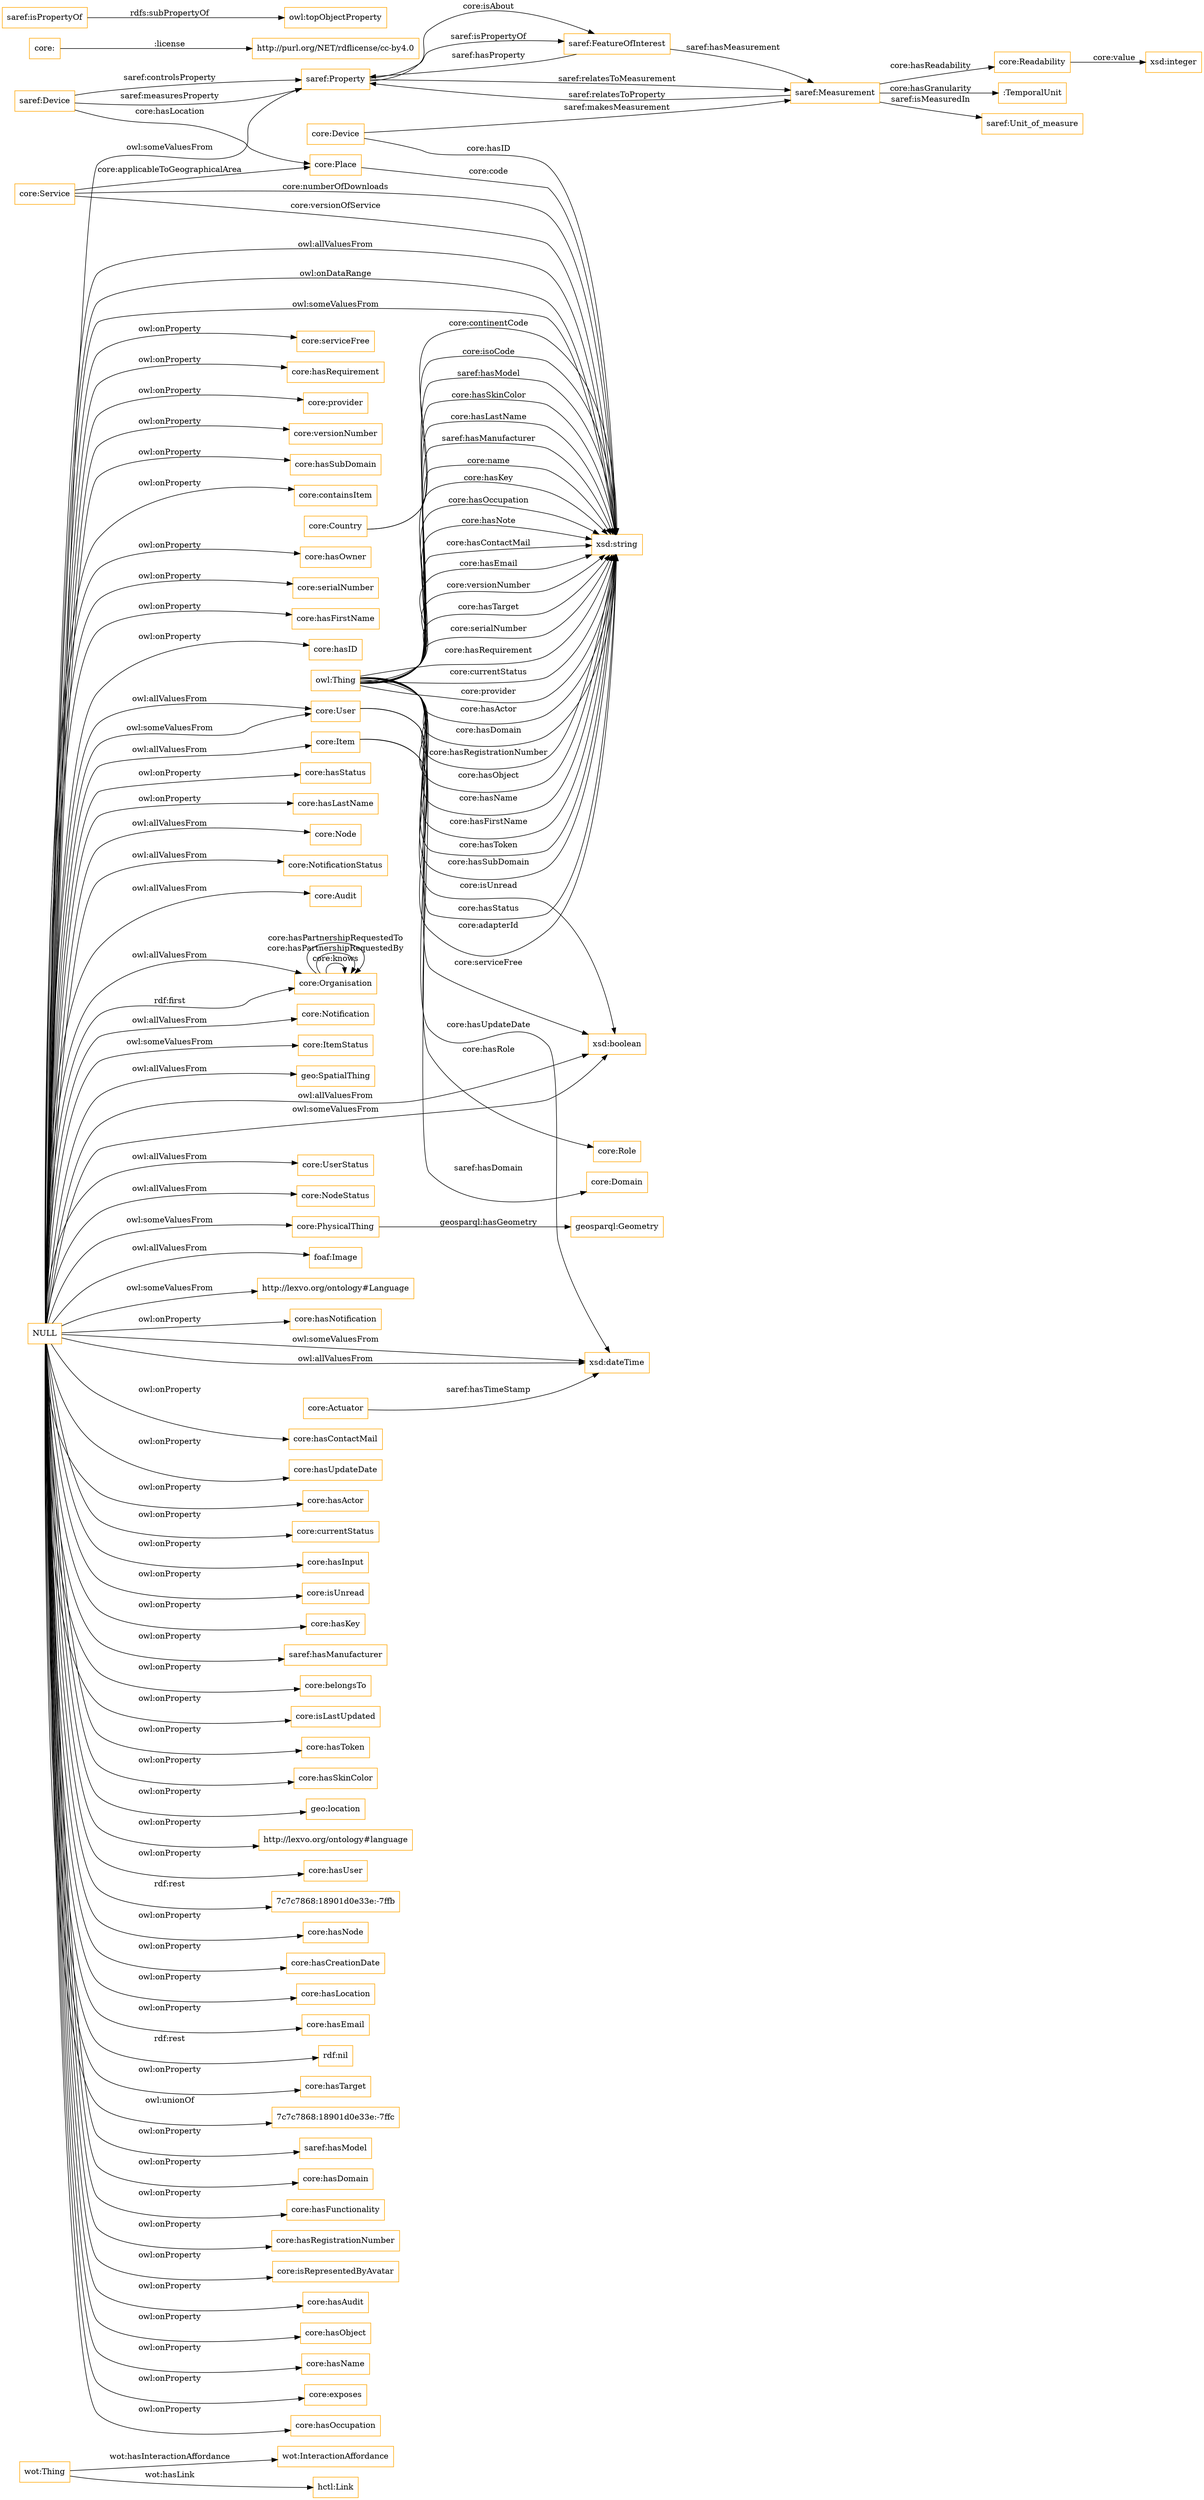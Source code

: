 digraph ar2dtool_diagram { 
rankdir=LR;
size="1501"
node [shape = rectangle, color="orange"]; "wot:Thing" "core:User" "core:Node" "saref:Device" "core:NotificationStatus" "saref:Measurement" "core:Service" "core:Audit" "core:Device" "core:Actuator" "core:Organisation" "core:Domain" "core:Role" "core:Readability" "core:Country" "core:Item" "saref:Property" "geosparql:Geometry" "core:Place" "core:Notification" "core:ItemStatus" "geo:SpatialThing" "wot:InteractionAffordance" "hctl:Link" ":TemporalUnit" "core:PhysicalThing" "core:UserStatus" "saref:Unit_of_measure" "core:NodeStatus" "saref:FeatureOfInterest" "foaf:Image" "http://lexvo.org/ontology#Language" ; /*classes style*/
	"core:" -> "http://purl.org/NET/rdflicense/cc-by4.0" [ label = ":license" ];
	"saref:isPropertyOf" -> "owl:topObjectProperty" [ label = "rdfs:subPropertyOf" ];
	"NULL" -> "core:ItemStatus" [ label = "owl:someValuesFrom" ];
	"NULL" -> "core:hasNotification" [ label = "owl:onProperty" ];
	"NULL" -> "core:Organisation" [ label = "owl:allValuesFrom" ];
	"NULL" -> "xsd:dateTime" [ label = "owl:someValuesFrom" ];
	"NULL" -> "core:hasContactMail" [ label = "owl:onProperty" ];
	"NULL" -> "core:hasUpdateDate" [ label = "owl:onProperty" ];
	"NULL" -> "core:hasActor" [ label = "owl:onProperty" ];
	"NULL" -> "xsd:boolean" [ label = "owl:allValuesFrom" ];
	"NULL" -> "http://lexvo.org/ontology#Language" [ label = "owl:someValuesFrom" ];
	"NULL" -> "saref:Property" [ label = "owl:someValuesFrom" ];
	"NULL" -> "core:Organisation" [ label = "rdf:first" ];
	"NULL" -> "core:currentStatus" [ label = "owl:onProperty" ];
	"NULL" -> "core:hasInput" [ label = "owl:onProperty" ];
	"NULL" -> "foaf:Image" [ label = "owl:allValuesFrom" ];
	"NULL" -> "core:UserStatus" [ label = "owl:allValuesFrom" ];
	"NULL" -> "xsd:string" [ label = "owl:allValuesFrom" ];
	"NULL" -> "core:isUnread" [ label = "owl:onProperty" ];
	"NULL" -> "core:hasKey" [ label = "owl:onProperty" ];
	"NULL" -> "saref:hasManufacturer" [ label = "owl:onProperty" ];
	"NULL" -> "core:belongsTo" [ label = "owl:onProperty" ];
	"NULL" -> "core:PhysicalThing" [ label = "owl:someValuesFrom" ];
	"NULL" -> "core:Item" [ label = "owl:allValuesFrom" ];
	"NULL" -> "core:Audit" [ label = "owl:allValuesFrom" ];
	"NULL" -> "xsd:boolean" [ label = "owl:someValuesFrom" ];
	"NULL" -> "core:isLastUpdated" [ label = "owl:onProperty" ];
	"NULL" -> "core:hasToken" [ label = "owl:onProperty" ];
	"NULL" -> "core:hasSkinColor" [ label = "owl:onProperty" ];
	"NULL" -> "geo:location" [ label = "owl:onProperty" ];
	"NULL" -> "core:User" [ label = "owl:someValuesFrom" ];
	"NULL" -> "http://lexvo.org/ontology#language" [ label = "owl:onProperty" ];
	"NULL" -> "core:hasUser" [ label = "owl:onProperty" ];
	"NULL" -> "7c7c7868:18901d0e33e:-7ffb" [ label = "rdf:rest" ];
	"NULL" -> "core:hasNode" [ label = "owl:onProperty" ];
	"NULL" -> "core:Notification" [ label = "owl:allValuesFrom" ];
	"NULL" -> "core:hasCreationDate" [ label = "owl:onProperty" ];
	"NULL" -> "core:hasLocation" [ label = "owl:onProperty" ];
	"NULL" -> "core:hasEmail" [ label = "owl:onProperty" ];
	"NULL" -> "rdf:nil" [ label = "rdf:rest" ];
	"NULL" -> "core:hasTarget" [ label = "owl:onProperty" ];
	"NULL" -> "7c7c7868:18901d0e33e:-7ffc" [ label = "owl:unionOf" ];
	"NULL" -> "saref:hasModel" [ label = "owl:onProperty" ];
	"NULL" -> "geo:SpatialThing" [ label = "owl:allValuesFrom" ];
	"NULL" -> "core:hasDomain" [ label = "owl:onProperty" ];
	"NULL" -> "core:hasFunctionality" [ label = "owl:onProperty" ];
	"NULL" -> "core:User" [ label = "owl:allValuesFrom" ];
	"NULL" -> "core:Node" [ label = "owl:allValuesFrom" ];
	"NULL" -> "core:hasRegistrationNumber" [ label = "owl:onProperty" ];
	"NULL" -> "core:isRepresentedByAvatar" [ label = "owl:onProperty" ];
	"NULL" -> "core:hasAudit" [ label = "owl:onProperty" ];
	"NULL" -> "core:hasObject" [ label = "owl:onProperty" ];
	"NULL" -> "core:hasName" [ label = "owl:onProperty" ];
	"NULL" -> "xsd:dateTime" [ label = "owl:allValuesFrom" ];
	"NULL" -> "core:exposes" [ label = "owl:onProperty" ];
	"NULL" -> "xsd:string" [ label = "owl:onDataRange" ];
	"NULL" -> "core:hasOccupation" [ label = "owl:onProperty" ];
	"NULL" -> "core:serviceFree" [ label = "owl:onProperty" ];
	"NULL" -> "core:hasRequirement" [ label = "owl:onProperty" ];
	"NULL" -> "core:provider" [ label = "owl:onProperty" ];
	"NULL" -> "core:versionNumber" [ label = "owl:onProperty" ];
	"NULL" -> "core:hasSubDomain" [ label = "owl:onProperty" ];
	"NULL" -> "core:containsItem" [ label = "owl:onProperty" ];
	"NULL" -> "core:hasOwner" [ label = "owl:onProperty" ];
	"NULL" -> "core:serialNumber" [ label = "owl:onProperty" ];
	"NULL" -> "core:hasFirstName" [ label = "owl:onProperty" ];
	"NULL" -> "core:hasID" [ label = "owl:onProperty" ];
	"NULL" -> "core:hasStatus" [ label = "owl:onProperty" ];
	"NULL" -> "core:hasLastName" [ label = "owl:onProperty" ];
	"NULL" -> "core:NodeStatus" [ label = "owl:allValuesFrom" ];
	"NULL" -> "core:NotificationStatus" [ label = "owl:allValuesFrom" ];
	"NULL" -> "xsd:string" [ label = "owl:someValuesFrom" ];
	"owl:Thing" -> "xsd:string" [ label = "core:provider" ];
	"core:PhysicalThing" -> "geosparql:Geometry" [ label = "geosparql:hasGeometry" ];
	"saref:FeatureOfInterest" -> "saref:Measurement" [ label = "saref:hasMeasurement" ];
	"saref:Measurement" -> "saref:Property" [ label = "saref:relatesToProperty" ];
	"saref:FeatureOfInterest" -> "saref:Property" [ label = "saref:hasProperty" ];
	"saref:Device" -> "saref:Property" [ label = "saref:measuresProperty" ];
	"core:Service" -> "core:Place" [ label = "core:applicableToGeographicalArea" ];
	"core:Device" -> "saref:Measurement" [ label = "saref:makesMeasurement" ];
	"core:Organisation" -> "core:Organisation" [ label = "core:knows" ];
	"owl:Thing" -> "xsd:string" [ label = "core:hasActor" ];
	"saref:Measurement" -> ":TemporalUnit" [ label = "core:hasGranularity" ];
	"owl:Thing" -> "xsd:string" [ label = "core:hasDomain" ];
	"owl:Thing" -> "xsd:string" [ label = "core:hasRegistrationNumber" ];
	"saref:Measurement" -> "saref:Unit_of_measure" [ label = "saref:isMeasuredIn" ];
	"core:Readability" -> "xsd:integer" [ label = "core:value" ];
	"core:Service" -> "xsd:string" [ label = "core:numberOfDownloads" ];
	"core:Service" -> "xsd:string" [ label = "core:versionOfService" ];
	"owl:Thing" -> "xsd:boolean" [ label = "core:serviceFree" ];
	"owl:Thing" -> "xsd:string" [ label = "core:hasObject" ];
	"saref:Device" -> "saref:Property" [ label = "saref:controlsProperty" ];
	"owl:Thing" -> "xsd:string" [ label = "core:hasName" ];
	"core:Actuator" -> "xsd:dateTime" [ label = "saref:hasTimeStamp" ];
	"owl:Thing" -> "xsd:string" [ label = "core:hasFirstName" ];
	"owl:Thing" -> "xsd:string" [ label = "core:hasToken" ];
	"owl:Thing" -> "xsd:string" [ label = "core:hasSubDomain" ];
	"owl:Thing" -> "xsd:string" [ label = "saref:hasModel" ];
	"owl:Thing" -> "xsd:string" [ label = "core:hasSkinColor" ];
	"core:User" -> "xsd:string" [ label = "core:hasStatus" ];
	"owl:Thing" -> "xsd:dateTime" [ label = "core:hasUpdateDate" ];
	"owl:Thing" -> "xsd:string" [ label = "core:hasLastName" ];
	"wot:Thing" -> "wot:InteractionAffordance" [ label = "wot:hasInteractionAffordance" ];
	"core:Item" -> "xsd:string" [ label = "core:adapterId" ];
	"saref:Measurement" -> "core:Readability" [ label = "core:hasReadability" ];
	"owl:Thing" -> "xsd:string" [ label = "saref:hasManufacturer" ];
	"owl:Thing" -> "xsd:string" [ label = "core:name" ];
	"owl:Thing" -> "xsd:string" [ label = "core:hasKey" ];
	"core:Organisation" -> "core:Organisation" [ label = "core:hasPartnershipRequestedBy" ];
	"owl:Thing" -> "xsd:string" [ label = "core:hasOccupation" ];
	"core:Device" -> "xsd:string" [ label = "core:hasID" ];
	"core:Item" -> "core:Domain" [ label = "saref:hasDomain" ];
	"core:Place" -> "xsd:string" [ label = "core:code" ];
	"wot:Thing" -> "hctl:Link" [ label = "wot:hasLink" ];
	"saref:Property" -> "saref:FeatureOfInterest" [ label = "core:isAbout" ];
	"owl:Thing" -> "xsd:string" [ label = "core:hasNote" ];
	"core:Country" -> "xsd:string" [ label = "core:continentCode" ];
	"saref:Property" -> "saref:Measurement" [ label = "saref:relatesToMeasurement" ];
	"core:Country" -> "xsd:string" [ label = "core:isoCode" ];
	"core:User" -> "core:Role" [ label = "core:hasRole" ];
	"owl:Thing" -> "xsd:string" [ label = "core:hasContactMail" ];
	"owl:Thing" -> "xsd:string" [ label = "core:hasEmail" ];
	"saref:Device" -> "core:Place" [ label = "core:hasLocation" ];
	"owl:Thing" -> "xsd:string" [ label = "core:versionNumber" ];
	"owl:Thing" -> "xsd:string" [ label = "core:hasTarget" ];
	"owl:Thing" -> "xsd:string" [ label = "core:serialNumber" ];
	"core:Organisation" -> "core:Organisation" [ label = "core:hasPartnershipRequestedTo" ];
	"owl:Thing" -> "xsd:string" [ label = "core:hasRequirement" ];
	"owl:Thing" -> "xsd:boolean" [ label = "core:isUnread" ];
	"owl:Thing" -> "xsd:string" [ label = "core:currentStatus" ];
	"saref:Property" -> "saref:FeatureOfInterest" [ label = "saref:isPropertyOf" ];

}
